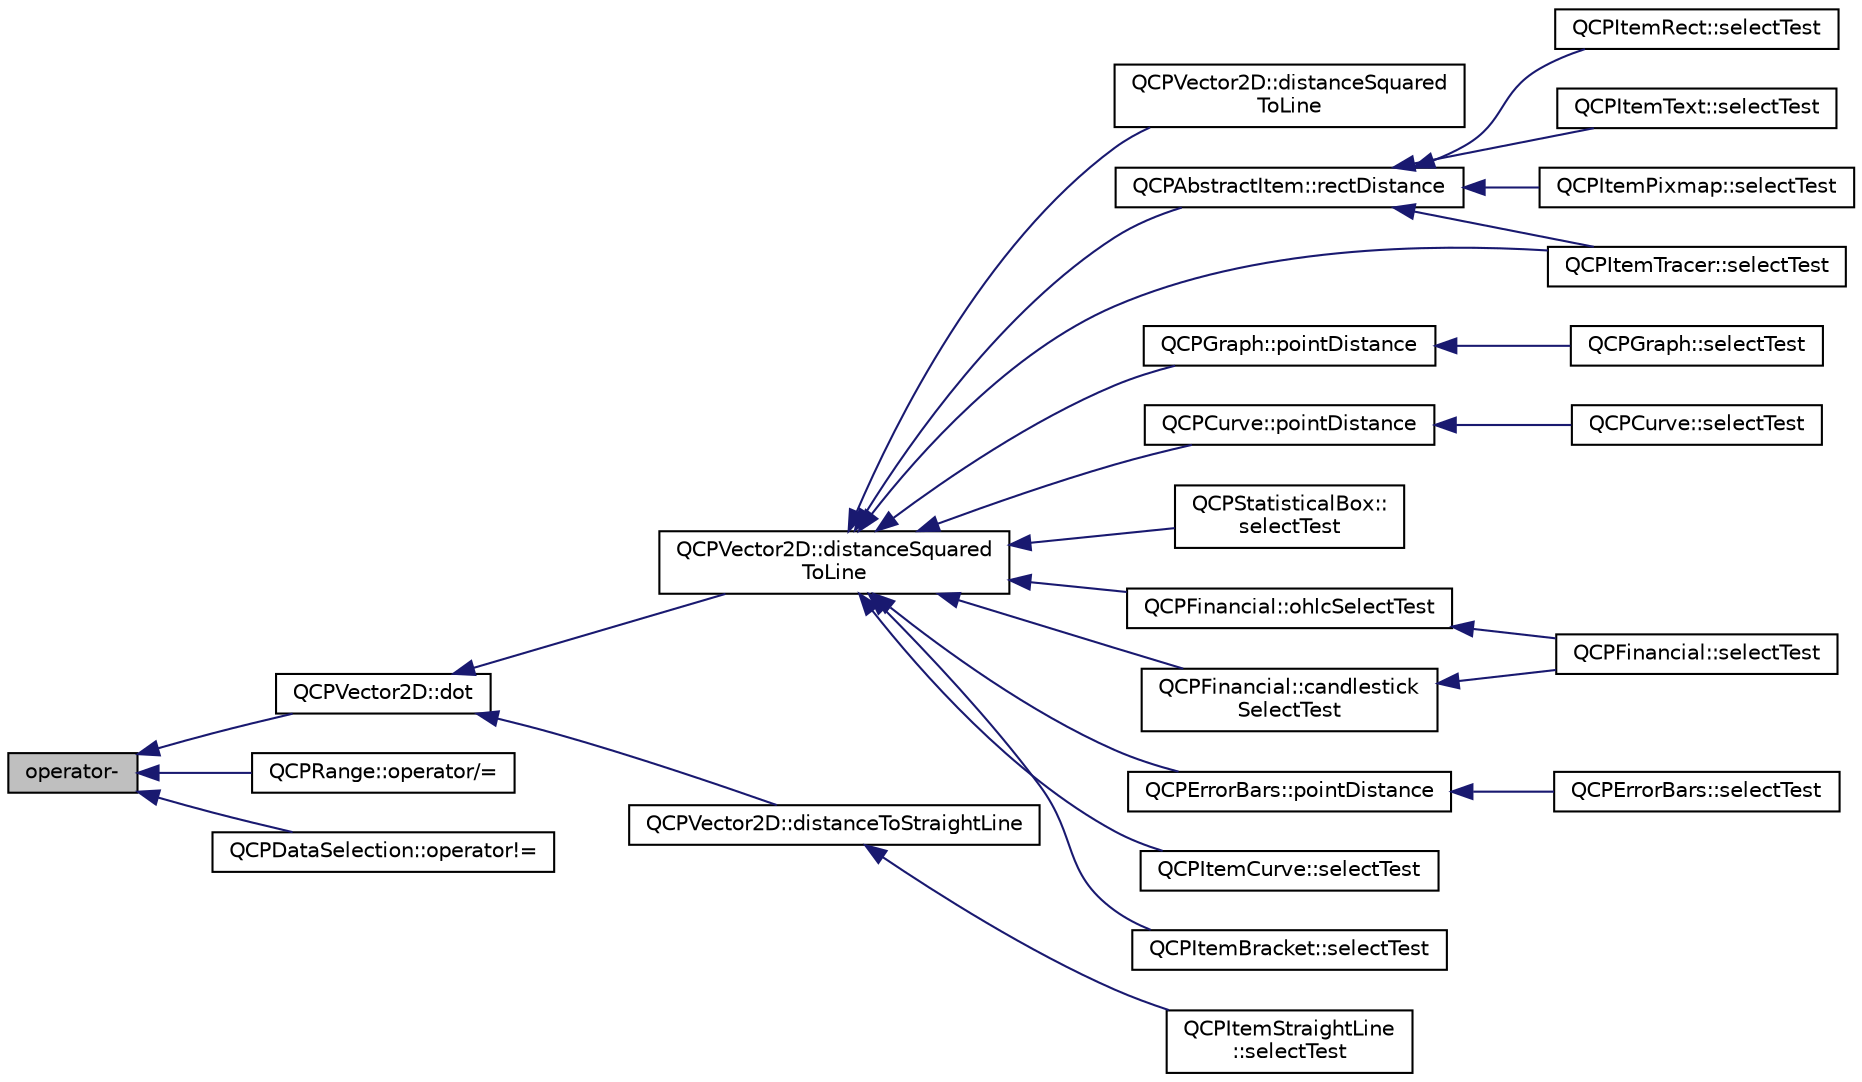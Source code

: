 digraph "operator-"
{
  edge [fontname="Helvetica",fontsize="10",labelfontname="Helvetica",labelfontsize="10"];
  node [fontname="Helvetica",fontsize="10",shape=record];
  rankdir="LR";
  Node70 [label="operator-",height=0.2,width=0.4,color="black", fillcolor="grey75", style="filled", fontcolor="black"];
  Node70 -> Node71 [dir="back",color="midnightblue",fontsize="10",style="solid",fontname="Helvetica"];
  Node71 [label="QCPVector2D::dot",height=0.2,width=0.4,color="black", fillcolor="white", style="filled",URL="$class_q_c_p_vector2_d.html#a39f8d28db7dbffcca6aa63a1f1f6e176"];
  Node71 -> Node72 [dir="back",color="midnightblue",fontsize="10",style="solid",fontname="Helvetica"];
  Node72 [label="QCPVector2D::distanceSquared\lToLine",height=0.2,width=0.4,color="black", fillcolor="white", style="filled",URL="$class_q_c_p_vector2_d.html#a14840cd3da80cfee4eb3f8977cab89ab"];
  Node72 -> Node73 [dir="back",color="midnightblue",fontsize="10",style="solid",fontname="Helvetica"];
  Node73 [label="QCPVector2D::distanceSquared\lToLine",height=0.2,width=0.4,color="black", fillcolor="white", style="filled",URL="$class_q_c_p_vector2_d.html#a0c44ca97d46ee04feec32c1c57e70831"];
  Node72 -> Node74 [dir="back",color="midnightblue",fontsize="10",style="solid",fontname="Helvetica"];
  Node74 [label="QCPAbstractItem::rectDistance",height=0.2,width=0.4,color="black", fillcolor="white", style="filled",URL="$class_q_c_p_abstract_item.html#a7dfc2007e36d09b8b5c988a9f06d6a7e"];
  Node74 -> Node75 [dir="back",color="midnightblue",fontsize="10",style="solid",fontname="Helvetica"];
  Node75 [label="QCPItemRect::selectTest",height=0.2,width=0.4,color="black", fillcolor="white", style="filled",URL="$class_q_c_p_item_rect.html#a2e68621b75bae4da6ae0ab2cdd0dd733"];
  Node74 -> Node76 [dir="back",color="midnightblue",fontsize="10",style="solid",fontname="Helvetica"];
  Node76 [label="QCPItemText::selectTest",height=0.2,width=0.4,color="black", fillcolor="white", style="filled",URL="$class_q_c_p_item_text.html#a676aaec10ad3cc4d7d0e4847db04c838"];
  Node74 -> Node77 [dir="back",color="midnightblue",fontsize="10",style="solid",fontname="Helvetica"];
  Node77 [label="QCPItemPixmap::selectTest",height=0.2,width=0.4,color="black", fillcolor="white", style="filled",URL="$class_q_c_p_item_pixmap.html#a65d1ede7bb479b90d40186d083071947"];
  Node74 -> Node78 [dir="back",color="midnightblue",fontsize="10",style="solid",fontname="Helvetica"];
  Node78 [label="QCPItemTracer::selectTest",height=0.2,width=0.4,color="black", fillcolor="white", style="filled",URL="$class_q_c_p_item_tracer.html#a9fd955fea40e977d66f3a9fd5765aec4"];
  Node72 -> Node79 [dir="back",color="midnightblue",fontsize="10",style="solid",fontname="Helvetica"];
  Node79 [label="QCPGraph::pointDistance",height=0.2,width=0.4,color="black", fillcolor="white", style="filled",URL="$class_q_c_p_graph.html#a89acf99c0b52b8eecb2438adf7ec0170"];
  Node79 -> Node80 [dir="back",color="midnightblue",fontsize="10",style="solid",fontname="Helvetica"];
  Node80 [label="QCPGraph::selectTest",height=0.2,width=0.4,color="black", fillcolor="white", style="filled",URL="$class_q_c_p_graph.html#a6d669d04462d272c6aa0e5f85846d673"];
  Node72 -> Node81 [dir="back",color="midnightblue",fontsize="10",style="solid",fontname="Helvetica"];
  Node81 [label="QCPCurve::pointDistance",height=0.2,width=0.4,color="black", fillcolor="white", style="filled",URL="$class_q_c_p_curve.html#aa2c9c9c0e57f11f18a5cb7e47927157c"];
  Node81 -> Node82 [dir="back",color="midnightblue",fontsize="10",style="solid",fontname="Helvetica"];
  Node82 [label="QCPCurve::selectTest",height=0.2,width=0.4,color="black", fillcolor="white", style="filled",URL="$class_q_c_p_curve.html#a0ed9b7e6b4bc72010d6fcd974af46a8b"];
  Node72 -> Node83 [dir="back",color="midnightblue",fontsize="10",style="solid",fontname="Helvetica"];
  Node83 [label="QCPStatisticalBox::\lselectTest",height=0.2,width=0.4,color="black", fillcolor="white", style="filled",URL="$class_q_c_p_statistical_box.html#a1607fa92f829c631107c20ccb2d70a6d"];
  Node72 -> Node84 [dir="back",color="midnightblue",fontsize="10",style="solid",fontname="Helvetica"];
  Node84 [label="QCPFinancial::ohlcSelectTest",height=0.2,width=0.4,color="black", fillcolor="white", style="filled",URL="$class_q_c_p_financial.html#a2bf2228cc443eb5fb11ec3ea3902859c"];
  Node84 -> Node85 [dir="back",color="midnightblue",fontsize="10",style="solid",fontname="Helvetica"];
  Node85 [label="QCPFinancial::selectTest",height=0.2,width=0.4,color="black", fillcolor="white", style="filled",URL="$class_q_c_p_financial.html#aac8e91622ac58330fa9ce81cc8fd40ee"];
  Node72 -> Node86 [dir="back",color="midnightblue",fontsize="10",style="solid",fontname="Helvetica"];
  Node86 [label="QCPFinancial::candlestick\lSelectTest",height=0.2,width=0.4,color="black", fillcolor="white", style="filled",URL="$class_q_c_p_financial.html#a9783e91a33fd08a402b1a3821d43e471"];
  Node86 -> Node85 [dir="back",color="midnightblue",fontsize="10",style="solid",fontname="Helvetica"];
  Node72 -> Node87 [dir="back",color="midnightblue",fontsize="10",style="solid",fontname="Helvetica"];
  Node87 [label="QCPErrorBars::pointDistance",height=0.2,width=0.4,color="black", fillcolor="white", style="filled",URL="$class_q_c_p_error_bars.html#a8e904076bad643f43af28b95f21c1b88"];
  Node87 -> Node88 [dir="back",color="midnightblue",fontsize="10",style="solid",fontname="Helvetica"];
  Node88 [label="QCPErrorBars::selectTest",height=0.2,width=0.4,color="black", fillcolor="white", style="filled",URL="$class_q_c_p_error_bars.html#ac1b6675ef43e32547a3cbcf7b7ac46ed"];
  Node72 -> Node89 [dir="back",color="midnightblue",fontsize="10",style="solid",fontname="Helvetica"];
  Node89 [label="QCPItemCurve::selectTest",height=0.2,width=0.4,color="black", fillcolor="white", style="filled",URL="$class_q_c_p_item_curve.html#a718fa40140a43c8afbd41a3d85c92d72"];
  Node72 -> Node78 [dir="back",color="midnightblue",fontsize="10",style="solid",fontname="Helvetica"];
  Node72 -> Node90 [dir="back",color="midnightblue",fontsize="10",style="solid",fontname="Helvetica"];
  Node90 [label="QCPItemBracket::selectTest",height=0.2,width=0.4,color="black", fillcolor="white", style="filled",URL="$class_q_c_p_item_bracket.html#a49a6b2f41e0a8c2a2e3a2836027a8455"];
  Node71 -> Node91 [dir="back",color="midnightblue",fontsize="10",style="solid",fontname="Helvetica"];
  Node91 [label="QCPVector2D::distanceToStraightLine",height=0.2,width=0.4,color="black", fillcolor="white", style="filled",URL="$class_q_c_p_vector2_d.html#ae240b845c3744e43a5d0aa7b2bb66c19"];
  Node91 -> Node92 [dir="back",color="midnightblue",fontsize="10",style="solid",fontname="Helvetica"];
  Node92 [label="QCPItemStraightLine\l::selectTest",height=0.2,width=0.4,color="black", fillcolor="white", style="filled",URL="$class_q_c_p_item_straight_line.html#a2e36c9d4dcc3aeda78a5584f790e39e3"];
  Node70 -> Node93 [dir="back",color="midnightblue",fontsize="10",style="solid",fontname="Helvetica"];
  Node93 [label="QCPRange::operator/=",height=0.2,width=0.4,color="black", fillcolor="white", style="filled",URL="$class_q_c_p_range.html#a6137d8682b6835ace840730b4c1e2d63"];
  Node70 -> Node94 [dir="back",color="midnightblue",fontsize="10",style="solid",fontname="Helvetica"];
  Node94 [label="QCPDataSelection::operator!=",height=0.2,width=0.4,color="black", fillcolor="white", style="filled",URL="$class_q_c_p_data_selection.html#a8324733cc88660ee4792ee60d6a4520c"];
}
